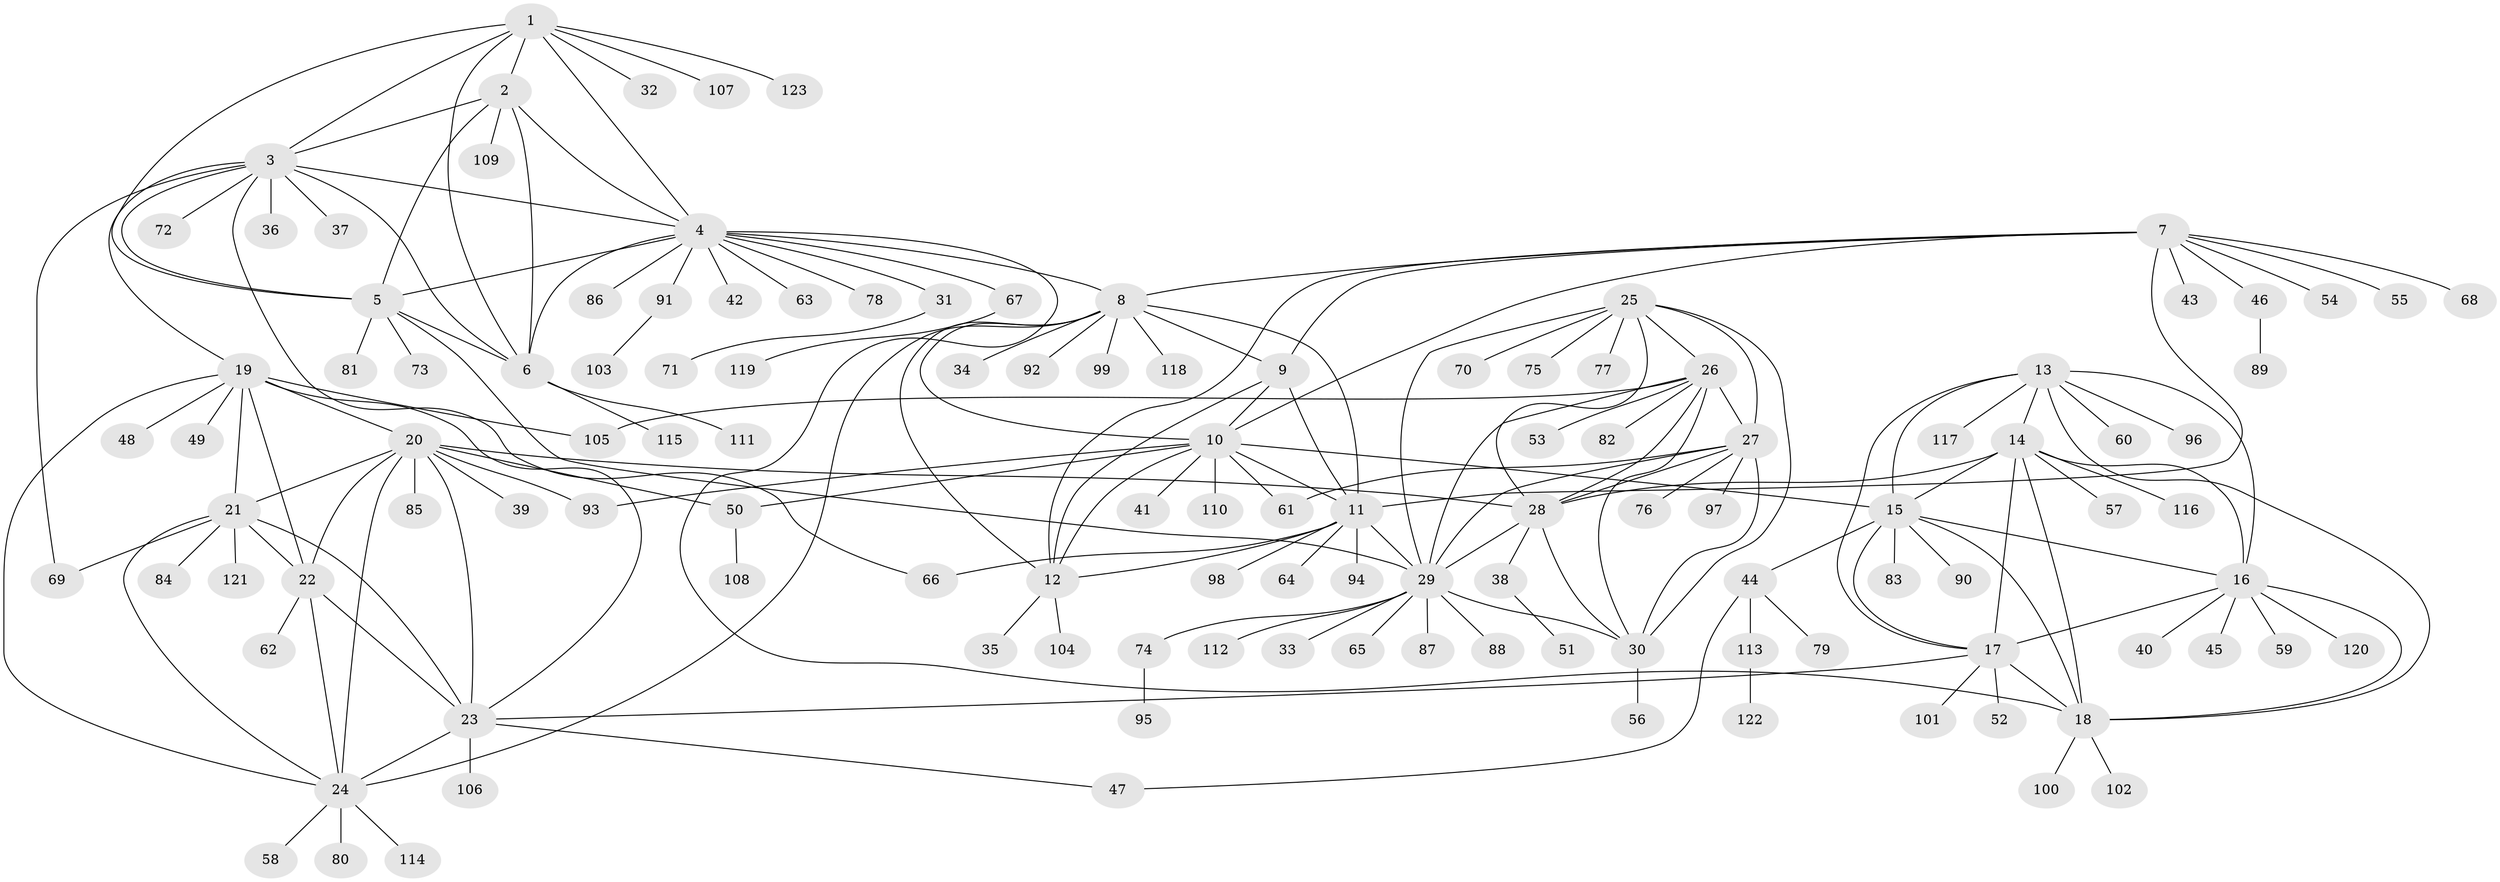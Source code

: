 // Generated by graph-tools (version 1.1) at 2025/02/03/09/25 03:02:41]
// undirected, 123 vertices, 185 edges
graph export_dot {
graph [start="1"]
  node [color=gray90,style=filled];
  1;
  2;
  3;
  4;
  5;
  6;
  7;
  8;
  9;
  10;
  11;
  12;
  13;
  14;
  15;
  16;
  17;
  18;
  19;
  20;
  21;
  22;
  23;
  24;
  25;
  26;
  27;
  28;
  29;
  30;
  31;
  32;
  33;
  34;
  35;
  36;
  37;
  38;
  39;
  40;
  41;
  42;
  43;
  44;
  45;
  46;
  47;
  48;
  49;
  50;
  51;
  52;
  53;
  54;
  55;
  56;
  57;
  58;
  59;
  60;
  61;
  62;
  63;
  64;
  65;
  66;
  67;
  68;
  69;
  70;
  71;
  72;
  73;
  74;
  75;
  76;
  77;
  78;
  79;
  80;
  81;
  82;
  83;
  84;
  85;
  86;
  87;
  88;
  89;
  90;
  91;
  92;
  93;
  94;
  95;
  96;
  97;
  98;
  99;
  100;
  101;
  102;
  103;
  104;
  105;
  106;
  107;
  108;
  109;
  110;
  111;
  112;
  113;
  114;
  115;
  116;
  117;
  118;
  119;
  120;
  121;
  122;
  123;
  1 -- 2;
  1 -- 3;
  1 -- 4;
  1 -- 5;
  1 -- 6;
  1 -- 32;
  1 -- 107;
  1 -- 123;
  2 -- 3;
  2 -- 4;
  2 -- 5;
  2 -- 6;
  2 -- 109;
  3 -- 4;
  3 -- 5;
  3 -- 6;
  3 -- 19;
  3 -- 36;
  3 -- 37;
  3 -- 66;
  3 -- 69;
  3 -- 72;
  4 -- 5;
  4 -- 6;
  4 -- 8;
  4 -- 18;
  4 -- 31;
  4 -- 42;
  4 -- 63;
  4 -- 67;
  4 -- 78;
  4 -- 86;
  4 -- 91;
  5 -- 6;
  5 -- 29;
  5 -- 73;
  5 -- 81;
  6 -- 111;
  6 -- 115;
  7 -- 8;
  7 -- 9;
  7 -- 10;
  7 -- 11;
  7 -- 12;
  7 -- 43;
  7 -- 46;
  7 -- 54;
  7 -- 55;
  7 -- 68;
  8 -- 9;
  8 -- 10;
  8 -- 11;
  8 -- 12;
  8 -- 24;
  8 -- 34;
  8 -- 92;
  8 -- 99;
  8 -- 118;
  9 -- 10;
  9 -- 11;
  9 -- 12;
  10 -- 11;
  10 -- 12;
  10 -- 15;
  10 -- 41;
  10 -- 50;
  10 -- 61;
  10 -- 93;
  10 -- 110;
  11 -- 12;
  11 -- 29;
  11 -- 64;
  11 -- 66;
  11 -- 94;
  11 -- 98;
  12 -- 35;
  12 -- 104;
  13 -- 14;
  13 -- 15;
  13 -- 16;
  13 -- 17;
  13 -- 18;
  13 -- 60;
  13 -- 96;
  13 -- 117;
  14 -- 15;
  14 -- 16;
  14 -- 17;
  14 -- 18;
  14 -- 28;
  14 -- 57;
  14 -- 116;
  15 -- 16;
  15 -- 17;
  15 -- 18;
  15 -- 44;
  15 -- 83;
  15 -- 90;
  16 -- 17;
  16 -- 18;
  16 -- 40;
  16 -- 45;
  16 -- 59;
  16 -- 120;
  17 -- 18;
  17 -- 23;
  17 -- 52;
  17 -- 101;
  18 -- 100;
  18 -- 102;
  19 -- 20;
  19 -- 21;
  19 -- 22;
  19 -- 23;
  19 -- 24;
  19 -- 48;
  19 -- 49;
  19 -- 105;
  20 -- 21;
  20 -- 22;
  20 -- 23;
  20 -- 24;
  20 -- 28;
  20 -- 39;
  20 -- 50;
  20 -- 85;
  20 -- 93;
  21 -- 22;
  21 -- 23;
  21 -- 24;
  21 -- 69;
  21 -- 84;
  21 -- 121;
  22 -- 23;
  22 -- 24;
  22 -- 62;
  23 -- 24;
  23 -- 47;
  23 -- 106;
  24 -- 58;
  24 -- 80;
  24 -- 114;
  25 -- 26;
  25 -- 27;
  25 -- 28;
  25 -- 29;
  25 -- 30;
  25 -- 70;
  25 -- 75;
  25 -- 77;
  26 -- 27;
  26 -- 28;
  26 -- 29;
  26 -- 30;
  26 -- 53;
  26 -- 82;
  26 -- 105;
  27 -- 28;
  27 -- 29;
  27 -- 30;
  27 -- 61;
  27 -- 76;
  27 -- 97;
  28 -- 29;
  28 -- 30;
  28 -- 38;
  29 -- 30;
  29 -- 33;
  29 -- 65;
  29 -- 74;
  29 -- 87;
  29 -- 88;
  29 -- 112;
  30 -- 56;
  31 -- 71;
  38 -- 51;
  44 -- 47;
  44 -- 79;
  44 -- 113;
  46 -- 89;
  50 -- 108;
  67 -- 119;
  74 -- 95;
  91 -- 103;
  113 -- 122;
}
